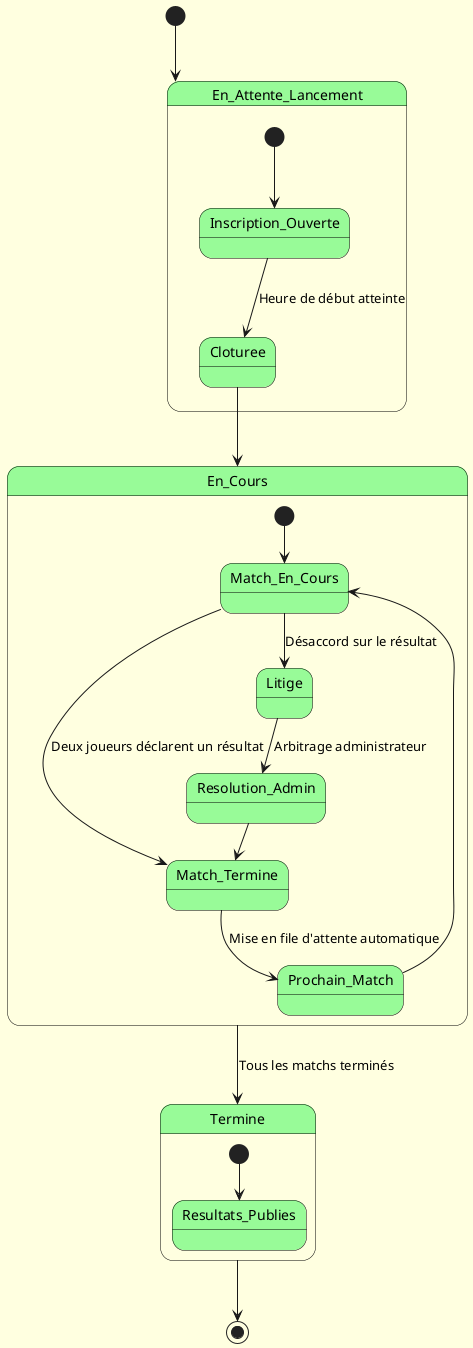 @startuml etat-tournoi
skinparam backgroundColor LightYellow
skinparam state {
  StartColor MediumBlue
  EndColor Red
  BackgroundColor PaleGreen
  BorderColor Black
  FontName Arial
}

[*] --> En_Attente_Lancement

state En_Attente_Lancement {
  [*] --> Inscription_Ouverte
  Inscription_Ouverte --> Cloturee : Heure de début atteinte
}

Cloturee --> En_Cours

state En_Cours {
  [*] --> Match_En_Cours
  Match_En_Cours --> Match_Termine : Deux joueurs déclarent un résultat
  Match_En_Cours --> Litige : Désaccord sur le résultat
  Litige --> Resolution_Admin : Arbitrage administrateur
  Resolution_Admin --> Match_Termine

  Match_Termine --> Prochain_Match : Mise en file d'attente automatique
  Prochain_Match --> Match_En_Cours
}

state Termine {
  [*] --> Resultats_Publies
}

En_Cours --> Termine : Tous les matchs terminés
Termine --> [*]

@enduml
